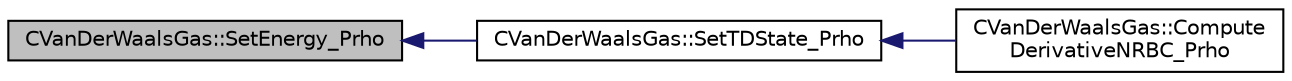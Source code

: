 digraph "CVanDerWaalsGas::SetEnergy_Prho"
{
  edge [fontname="Helvetica",fontsize="10",labelfontname="Helvetica",labelfontsize="10"];
  node [fontname="Helvetica",fontsize="10",shape=record];
  rankdir="LR";
  Node12 [label="CVanDerWaalsGas::SetEnergy_Prho",height=0.2,width=0.4,color="black", fillcolor="grey75", style="filled", fontcolor="black"];
  Node12 -> Node13 [dir="back",color="midnightblue",fontsize="10",style="solid",fontname="Helvetica"];
  Node13 [label="CVanDerWaalsGas::SetTDState_Prho",height=0.2,width=0.4,color="black", fillcolor="white", style="filled",URL="$class_c_van_der_waals_gas.html#ae78a5a323ab6c4fc5a4cf1a5acd295a9",tooltip="Set the Dimensionless State using Pressure and Density. "];
  Node13 -> Node14 [dir="back",color="midnightblue",fontsize="10",style="solid",fontname="Helvetica"];
  Node14 [label="CVanDerWaalsGas::Compute\lDerivativeNRBC_Prho",height=0.2,width=0.4,color="black", fillcolor="white", style="filled",URL="$class_c_van_der_waals_gas.html#abb1c64a6a50c87555fd7d532b5e5a674",tooltip="compute some derivatives of enthalpy and entropy needed for subsonic inflow BC "];
}
